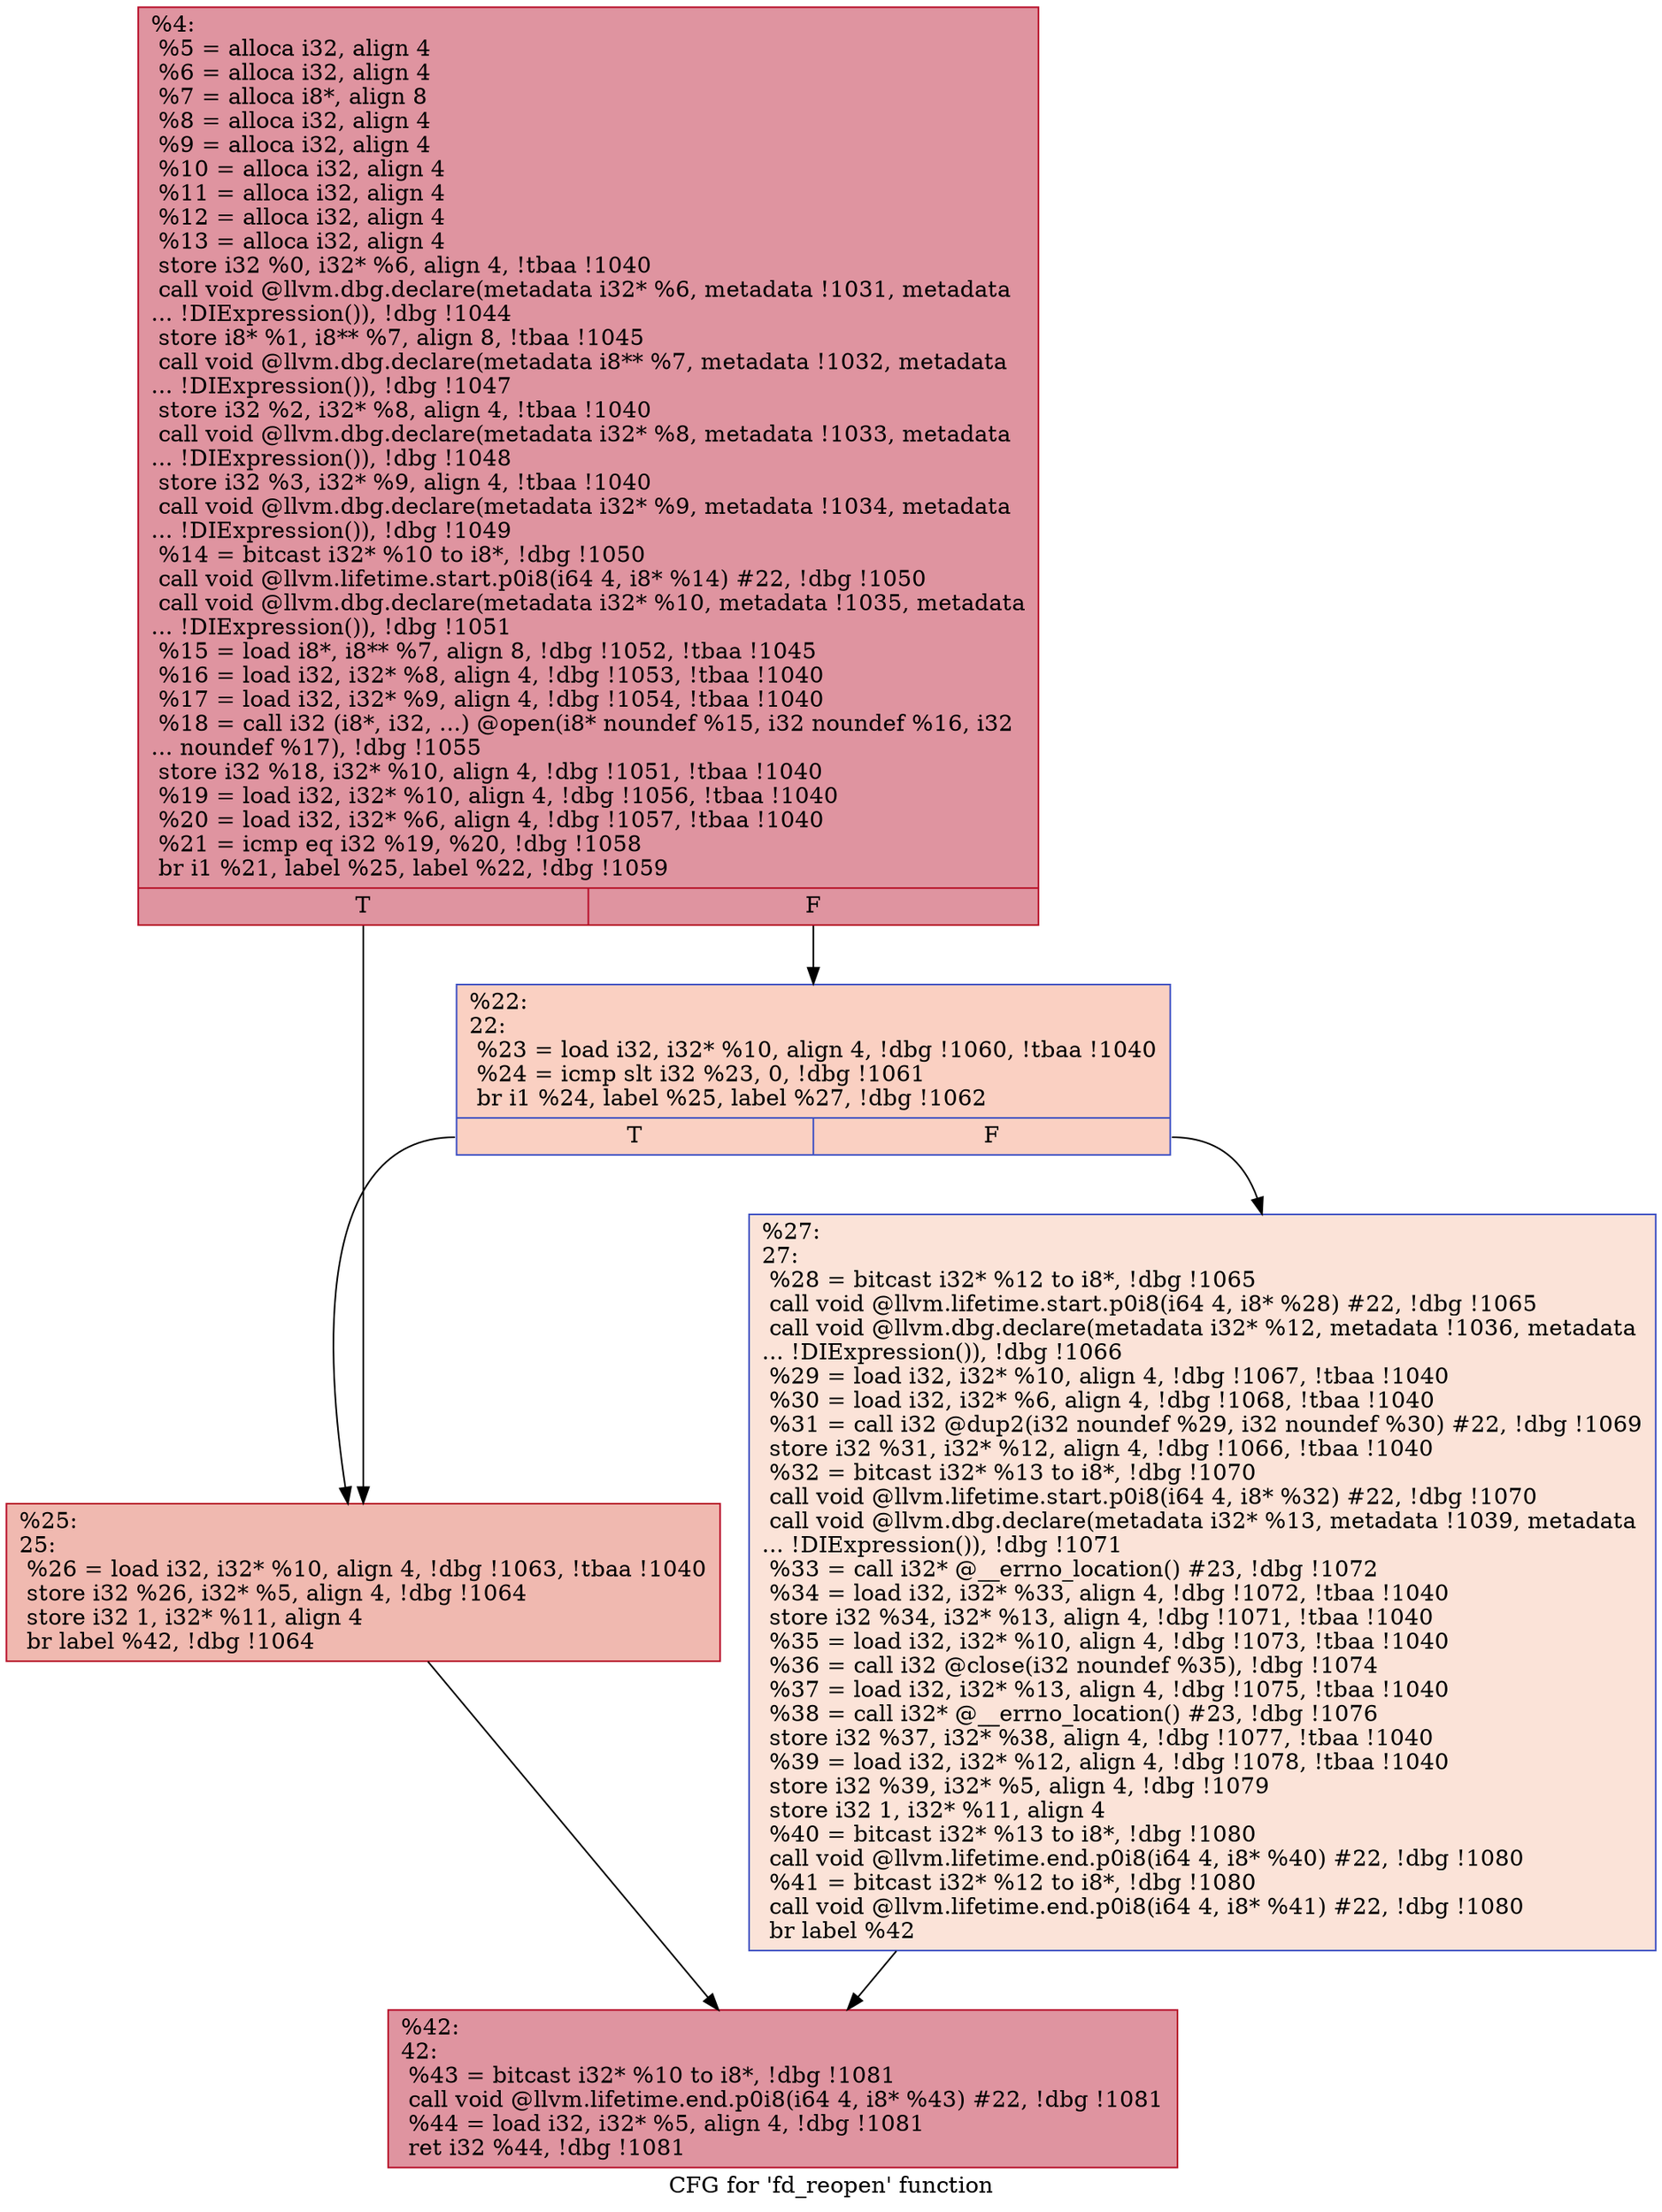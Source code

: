 digraph "CFG for 'fd_reopen' function" {
	label="CFG for 'fd_reopen' function";

	Node0x23ddec0 [shape=record,color="#b70d28ff", style=filled, fillcolor="#b70d2870",label="{%4:\l  %5 = alloca i32, align 4\l  %6 = alloca i32, align 4\l  %7 = alloca i8*, align 8\l  %8 = alloca i32, align 4\l  %9 = alloca i32, align 4\l  %10 = alloca i32, align 4\l  %11 = alloca i32, align 4\l  %12 = alloca i32, align 4\l  %13 = alloca i32, align 4\l  store i32 %0, i32* %6, align 4, !tbaa !1040\l  call void @llvm.dbg.declare(metadata i32* %6, metadata !1031, metadata\l... !DIExpression()), !dbg !1044\l  store i8* %1, i8** %7, align 8, !tbaa !1045\l  call void @llvm.dbg.declare(metadata i8** %7, metadata !1032, metadata\l... !DIExpression()), !dbg !1047\l  store i32 %2, i32* %8, align 4, !tbaa !1040\l  call void @llvm.dbg.declare(metadata i32* %8, metadata !1033, metadata\l... !DIExpression()), !dbg !1048\l  store i32 %3, i32* %9, align 4, !tbaa !1040\l  call void @llvm.dbg.declare(metadata i32* %9, metadata !1034, metadata\l... !DIExpression()), !dbg !1049\l  %14 = bitcast i32* %10 to i8*, !dbg !1050\l  call void @llvm.lifetime.start.p0i8(i64 4, i8* %14) #22, !dbg !1050\l  call void @llvm.dbg.declare(metadata i32* %10, metadata !1035, metadata\l... !DIExpression()), !dbg !1051\l  %15 = load i8*, i8** %7, align 8, !dbg !1052, !tbaa !1045\l  %16 = load i32, i32* %8, align 4, !dbg !1053, !tbaa !1040\l  %17 = load i32, i32* %9, align 4, !dbg !1054, !tbaa !1040\l  %18 = call i32 (i8*, i32, ...) @open(i8* noundef %15, i32 noundef %16, i32\l... noundef %17), !dbg !1055\l  store i32 %18, i32* %10, align 4, !dbg !1051, !tbaa !1040\l  %19 = load i32, i32* %10, align 4, !dbg !1056, !tbaa !1040\l  %20 = load i32, i32* %6, align 4, !dbg !1057, !tbaa !1040\l  %21 = icmp eq i32 %19, %20, !dbg !1058\l  br i1 %21, label %25, label %22, !dbg !1059\l|{<s0>T|<s1>F}}"];
	Node0x23ddec0:s0 -> Node0x23e2600;
	Node0x23ddec0:s1 -> Node0x23e25b0;
	Node0x23e25b0 [shape=record,color="#3d50c3ff", style=filled, fillcolor="#f3947570",label="{%22:\l22:                                               \l  %23 = load i32, i32* %10, align 4, !dbg !1060, !tbaa !1040\l  %24 = icmp slt i32 %23, 0, !dbg !1061\l  br i1 %24, label %25, label %27, !dbg !1062\l|{<s0>T|<s1>F}}"];
	Node0x23e25b0:s0 -> Node0x23e2600;
	Node0x23e25b0:s1 -> Node0x23e2650;
	Node0x23e2600 [shape=record,color="#b70d28ff", style=filled, fillcolor="#de614d70",label="{%25:\l25:                                               \l  %26 = load i32, i32* %10, align 4, !dbg !1063, !tbaa !1040\l  store i32 %26, i32* %5, align 4, !dbg !1064\l  store i32 1, i32* %11, align 4\l  br label %42, !dbg !1064\l}"];
	Node0x23e2600 -> Node0x23e26a0;
	Node0x23e2650 [shape=record,color="#3d50c3ff", style=filled, fillcolor="#f6bfa670",label="{%27:\l27:                                               \l  %28 = bitcast i32* %12 to i8*, !dbg !1065\l  call void @llvm.lifetime.start.p0i8(i64 4, i8* %28) #22, !dbg !1065\l  call void @llvm.dbg.declare(metadata i32* %12, metadata !1036, metadata\l... !DIExpression()), !dbg !1066\l  %29 = load i32, i32* %10, align 4, !dbg !1067, !tbaa !1040\l  %30 = load i32, i32* %6, align 4, !dbg !1068, !tbaa !1040\l  %31 = call i32 @dup2(i32 noundef %29, i32 noundef %30) #22, !dbg !1069\l  store i32 %31, i32* %12, align 4, !dbg !1066, !tbaa !1040\l  %32 = bitcast i32* %13 to i8*, !dbg !1070\l  call void @llvm.lifetime.start.p0i8(i64 4, i8* %32) #22, !dbg !1070\l  call void @llvm.dbg.declare(metadata i32* %13, metadata !1039, metadata\l... !DIExpression()), !dbg !1071\l  %33 = call i32* @__errno_location() #23, !dbg !1072\l  %34 = load i32, i32* %33, align 4, !dbg !1072, !tbaa !1040\l  store i32 %34, i32* %13, align 4, !dbg !1071, !tbaa !1040\l  %35 = load i32, i32* %10, align 4, !dbg !1073, !tbaa !1040\l  %36 = call i32 @close(i32 noundef %35), !dbg !1074\l  %37 = load i32, i32* %13, align 4, !dbg !1075, !tbaa !1040\l  %38 = call i32* @__errno_location() #23, !dbg !1076\l  store i32 %37, i32* %38, align 4, !dbg !1077, !tbaa !1040\l  %39 = load i32, i32* %12, align 4, !dbg !1078, !tbaa !1040\l  store i32 %39, i32* %5, align 4, !dbg !1079\l  store i32 1, i32* %11, align 4\l  %40 = bitcast i32* %13 to i8*, !dbg !1080\l  call void @llvm.lifetime.end.p0i8(i64 4, i8* %40) #22, !dbg !1080\l  %41 = bitcast i32* %12 to i8*, !dbg !1080\l  call void @llvm.lifetime.end.p0i8(i64 4, i8* %41) #22, !dbg !1080\l  br label %42\l}"];
	Node0x23e2650 -> Node0x23e26a0;
	Node0x23e26a0 [shape=record,color="#b70d28ff", style=filled, fillcolor="#b70d2870",label="{%42:\l42:                                               \l  %43 = bitcast i32* %10 to i8*, !dbg !1081\l  call void @llvm.lifetime.end.p0i8(i64 4, i8* %43) #22, !dbg !1081\l  %44 = load i32, i32* %5, align 4, !dbg !1081\l  ret i32 %44, !dbg !1081\l}"];
}
